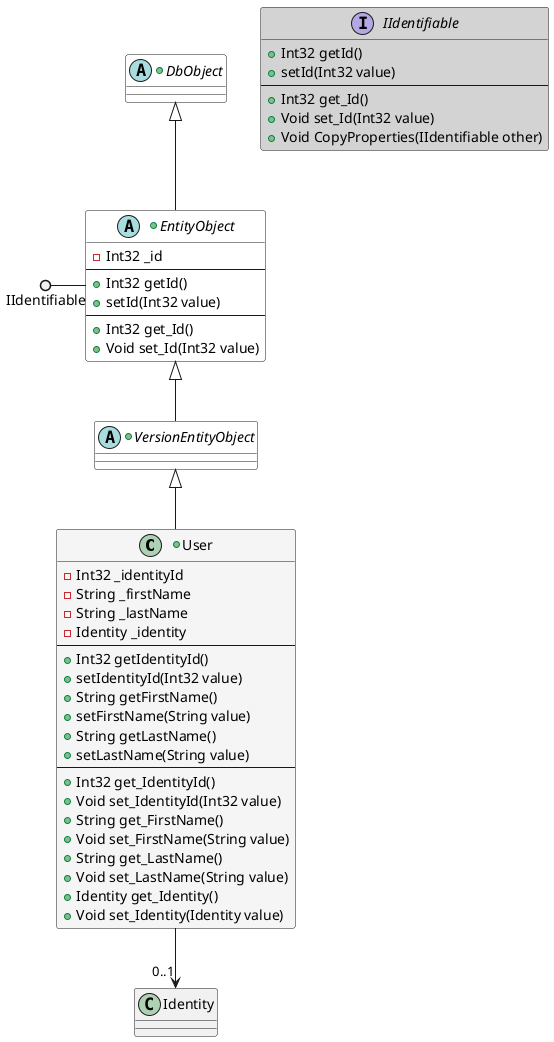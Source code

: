 ﻿//@GeneratedCode
@startuml eVaccinationPass.Logic.Entities.Account.User
+class User #whitesmoke {
    - Int32 _identityId
    - String _firstName
    - String _lastName
    - Identity _identity
    ---
     + Int32 getIdentityId()
     + setIdentityId(Int32 value)
     + String getFirstName()
     + setFirstName(String value)
     + String getLastName()
     + setLastName(String value)
    ---
    + Int32 get_IdentityId()
    + Void set_IdentityId(Int32 value)
    + String get_FirstName()
    + Void set_FirstName(String value)
    + String get_LastName()
    + Void set_LastName(String value)
    + Identity get_Identity()
    + Void set_Identity(Identity value)
}
+abstract class VersionEntityObject #white {
}
+abstract class EntityObject #white {
    - Int32 _id
    ---
     + Int32 getId()
     + setId(Int32 value)
    ---
    + Int32 get_Id()
    + Void set_Id(Int32 value)
}
+abstract class DbObject #white {
}
interface IIdentifiable #lightgrey {
     + Int32 getId()
     + setId(Int32 value)
    ---
    + Int32 get_Id()
    + Void set_Id(Int32 value)
    + Void CopyProperties(IIdentifiable other)
}
VersionEntityObject <|-- User
EntityObject <|-- VersionEntityObject
DbObject <|-- EntityObject
IIdentifiable ()- EntityObject
User --> "0..1" Identity
@enduml
